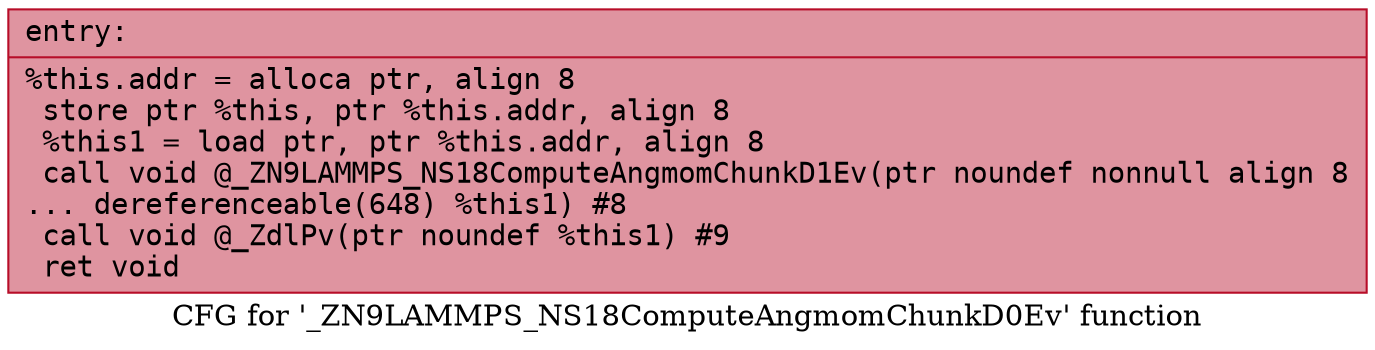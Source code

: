 digraph "CFG for '_ZN9LAMMPS_NS18ComputeAngmomChunkD0Ev' function" {
	label="CFG for '_ZN9LAMMPS_NS18ComputeAngmomChunkD0Ev' function";

	Node0x55b35e9c01b0 [shape=record,color="#b70d28ff", style=filled, fillcolor="#b70d2870" fontname="Courier",label="{entry:\l|  %this.addr = alloca ptr, align 8\l  store ptr %this, ptr %this.addr, align 8\l  %this1 = load ptr, ptr %this.addr, align 8\l  call void @_ZN9LAMMPS_NS18ComputeAngmomChunkD1Ev(ptr noundef nonnull align 8\l... dereferenceable(648) %this1) #8\l  call void @_ZdlPv(ptr noundef %this1) #9\l  ret void\l}"];
}
